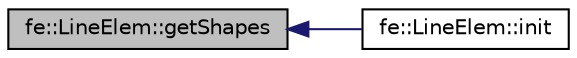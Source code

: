 digraph "fe::LineElem::getShapes"
{
  edge [fontname="Helvetica",fontsize="10",labelfontname="Helvetica",labelfontsize="10"];
  node [fontname="Helvetica",fontsize="10",shape=record];
  rankdir="LR";
  Node29 [label="fe::LineElem::getShapes",height=0.2,width=0.4,color="black", fillcolor="grey75", style="filled", fontcolor="black"];
  Node29 -> Node30 [dir="back",color="midnightblue",fontsize="10",style="solid",fontname="Helvetica"];
  Node30 [label="fe::LineElem::init",height=0.2,width=0.4,color="black", fillcolor="white", style="filled",URL="$classfe_1_1LineElem.html#a849300a5a8f015c25f64c62098948682",tooltip="Compute the quadrature points for line element. "];
}
